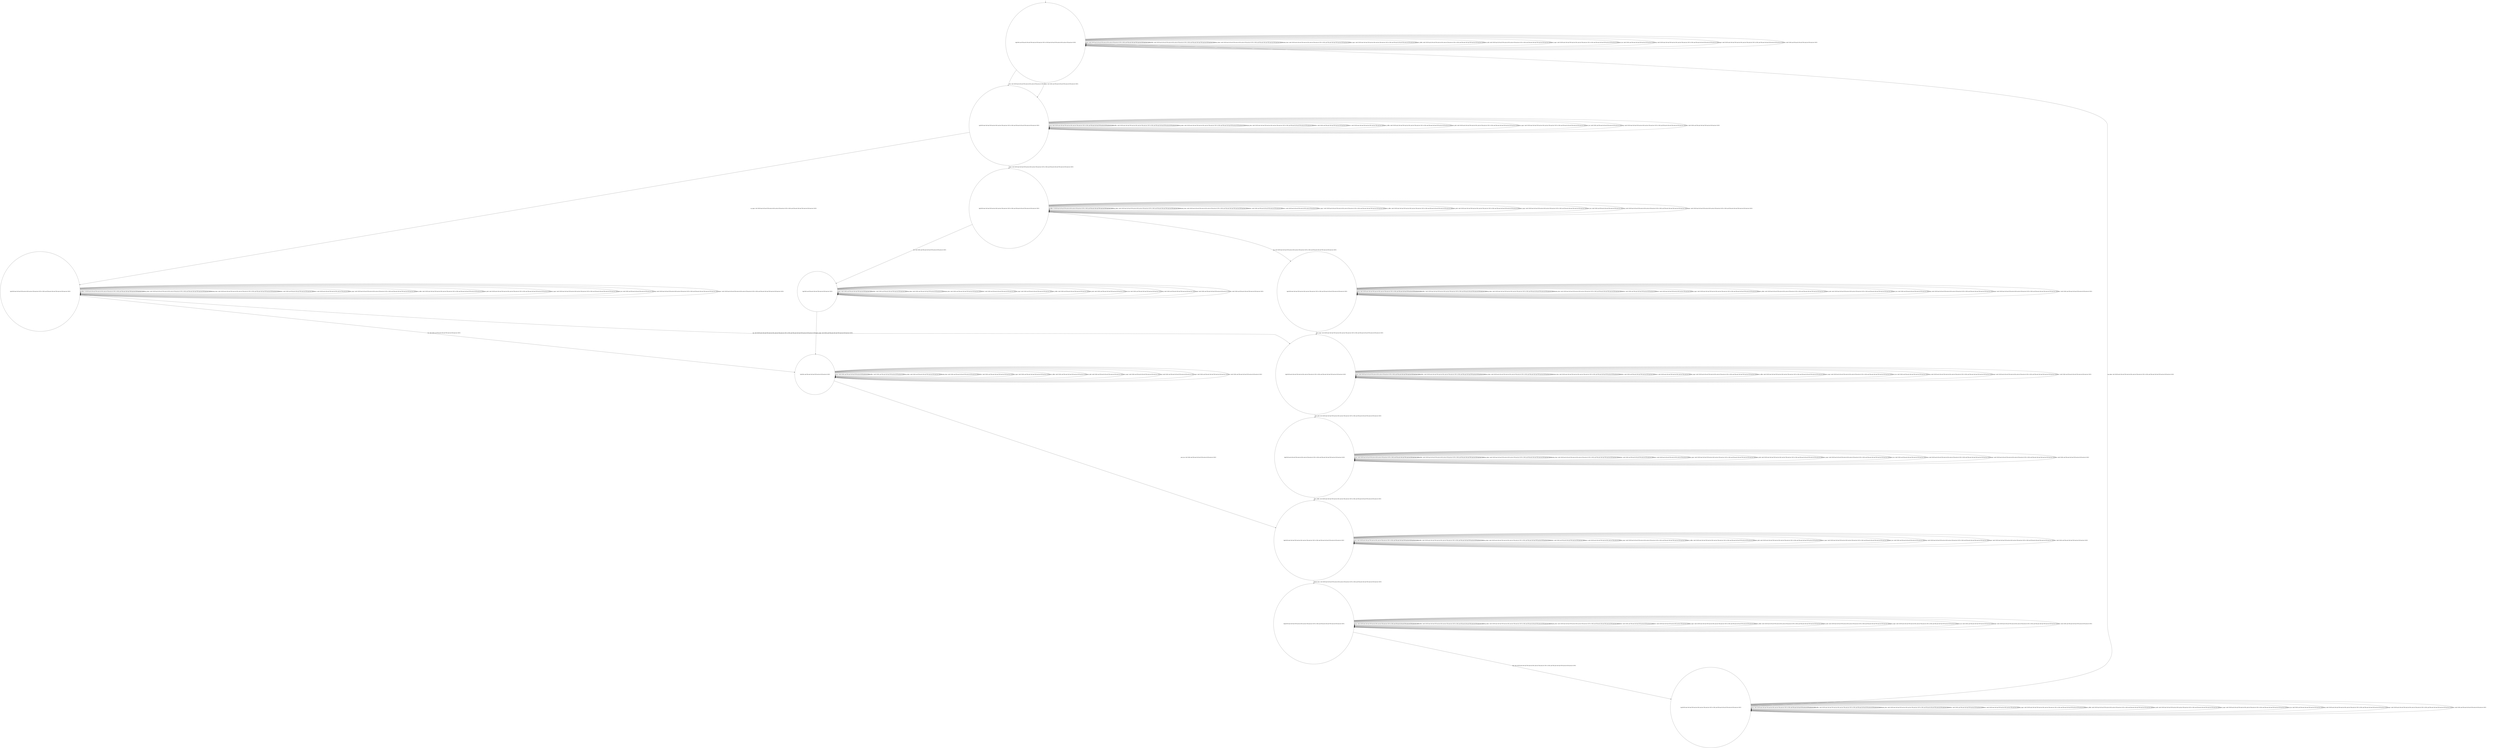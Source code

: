 digraph g {
	edge [lblstyle="above, sloped"];
	s0 [shape="circle" label="0@[((DOL and TEA and CAP and TON and not EUR and not COF) or (EUR and CAP and TON and not DOL and not TEA and not COF))]"];
	s1 [shape="circle" label="1@[((EUR and CAP and TON and not DOL and not TEA and not COF) or (DOL and TEA and CAP and TON and not EUR and not COF))]"];
	s2 [shape="circle" label="2@[((EUR and CAP and TON and not DOL and not TEA and not COF) or (DOL and TEA and CAP and TON and not EUR and not COF))]"];
	s3 [shape="circle" label="3@[((EUR and CAP and TON and not DOL and not TEA and not COF) or (DOL and TEA and CAP and TON and not EUR and not COF))]"];
	s4 [shape="circle" label="4@[((EUR and CAP and TON and not DOL and not TEA and not COF) or (DOL and TEA and CAP and TON and not EUR and not COF))]"];
	s5 [shape="circle" label="5@[((DOL and TEA and CAP and TON and not EUR and not COF))]"];
	s6 [shape="circle" label="6@[((EUR and CAP and TON and not DOL and not TEA and not COF) or (DOL and TEA and CAP and TON and not EUR and not COF))]"];
	s7 [shape="circle" label="7@[((DOL and TEA and CAP and TON and not EUR and not COF))]"];
	s8 [shape="circle" label="8@[((EUR and CAP and TON and not DOL and not TEA and not COF) or (DOL and TEA and CAP and TON and not EUR and not COF))]"];
	s9 [shape="circle" label="9@[((EUR and CAP and TON and not DOL and not TEA and not COF) or (DOL and TEA and CAP and TON and not EUR and not COF))]"];
	s10 [shape="circle" label="10@[((EUR and CAP and TON and not DOL and not TEA and not COF) or (DOL and TEA and CAP and TON and not EUR and not COF))]"];
	s11 [shape="circle" label="11@[((EUR and CAP and TON and not DOL and not TEA and not COF) or (DOL and TEA and CAP and TON and not EUR and not COF))]"];
	s0 -> s0 [label="cap / nok() [((EUR and CAP and TON and not DOL and not TEA and not COF) or (DOL and TEA and CAP and TON and not EUR and not COF))]"];
	s0 -> s0 [label="coffee / nok() [((EUR and CAP and TON and not DOL and not TEA and not COF) or (DOL and TEA and CAP and TON and not EUR and not COF))]"];
	s0 -> s0 [label="cup_taken / nok() [((EUR and CAP and TON and not DOL and not TEA and not COF) or (DOL and TEA and CAP and TON and not EUR and not COF))]"];
	s0 -> s0 [label="display_done / nok() [((EUR and CAP and TON and not DOL and not TEA and not COF) or (DOL and TEA and CAP and TON and not EUR and not COF))]"];
	s0 -> s1 [label="dollar / ok() [((DOL and TEA and CAP and TON and not EUR and not COF))]"];
	s0 -> s1 [label="euro / ok() [((EUR and CAP and TON and not DOL and not TEA and not COF))]"];
	s0 -> s0 [label="no_sugar / nok() [((EUR and CAP and TON and not DOL and not TEA and not COF) or (DOL and TEA and CAP and TON and not EUR and not COF))]"];
	s0 -> s0 [label="pour_coffee / nok() [((EUR and CAP and TON and not DOL and not TEA and not COF) or (DOL and TEA and CAP and TON and not EUR and not COF))]"];
	s0 -> s0 [label="pour_milk / nok() [((EUR and CAP and TON and not DOL and not TEA and not COF) or (DOL and TEA and CAP and TON and not EUR and not COF))]"];
	s0 -> s0 [label="pour_sugar / nok() [((EUR and CAP and TON and not DOL and not TEA and not COF) or (DOL and TEA and CAP and TON and not EUR and not COF))]"];
	s0 -> s0 [label="pour_tea / nok() [((DOL and TEA and CAP and TON and not EUR and not COF))]"];
	s0 -> s0 [label="ring / nok() [((EUR and CAP and TON and not DOL and not TEA and not COF) or (DOL and TEA and CAP and TON and not EUR and not COF))]"];
	s0 -> s0 [label="sugar / nok() [((EUR and CAP and TON and not DOL and not TEA and not COF) or (DOL and TEA and CAP and TON and not EUR and not COF))]"];
	s0 -> s0 [label="tea / nok() [((DOL and TEA and CAP and TON and not EUR and not COF))]"];
	s1 -> s1 [label="cap / nok() [((EUR and CAP and TON and not DOL and not TEA and not COF) or (DOL and TEA and CAP and TON and not EUR and not COF))]"];
	s1 -> s1 [label="coffee / nok() [((EUR and CAP and TON and not DOL and not TEA and not COF) or (DOL and TEA and CAP and TON and not EUR and not COF))]"];
	s1 -> s1 [label="cup_taken / nok() [((EUR and CAP and TON and not DOL and not TEA and not COF) or (DOL and TEA and CAP and TON and not EUR and not COF))]"];
	s1 -> s1 [label="display_done / nok() [((EUR and CAP and TON and not DOL and not TEA and not COF) or (DOL and TEA and CAP and TON and not EUR and not COF))]"];
	s1 -> s1 [label="dollar / nok() [((DOL and TEA and CAP and TON and not EUR and not COF))]"];
	s1 -> s1 [label="euro / nok() [((EUR and CAP and TON and not DOL and not TEA and not COF))]"];
	s1 -> s2 [label="no_sugar / ok() [((EUR and CAP and TON and not DOL and not TEA and not COF) or (DOL and TEA and CAP and TON and not EUR and not COF))]"];
	s1 -> s1 [label="pour_coffee / nok() [((EUR and CAP and TON and not DOL and not TEA and not COF) or (DOL and TEA and CAP and TON and not EUR and not COF))]"];
	s1 -> s1 [label="pour_milk / nok() [((EUR and CAP and TON and not DOL and not TEA and not COF) or (DOL and TEA and CAP and TON and not EUR and not COF))]"];
	s1 -> s1 [label="pour_sugar / nok() [((EUR and CAP and TON and not DOL and not TEA and not COF) or (DOL and TEA and CAP and TON and not EUR and not COF))]"];
	s1 -> s1 [label="pour_tea / nok() [((DOL and TEA and CAP and TON and not EUR and not COF))]"];
	s1 -> s1 [label="ring / nok() [((EUR and CAP and TON and not DOL and not TEA and not COF) or (DOL and TEA and CAP and TON and not EUR and not COF))]"];
	s1 -> s3 [label="sugar / ok() [((EUR and CAP and TON and not DOL and not TEA and not COF) or (DOL and TEA and CAP and TON and not EUR and not COF))]"];
	s1 -> s1 [label="tea / nok() [((DOL and TEA and CAP and TON and not EUR and not COF))]"];
	s2 -> s6 [label="cap / ok() [((EUR and CAP and TON and not DOL and not TEA and not COF) or (DOL and TEA and CAP and TON and not EUR and not COF))]"];
	s2 -> s2 [label="coffee / Ω [((EUR and CAP and TON and not DOL and not TEA and not COF) or (DOL and TEA and CAP and TON and not EUR and not COF))]"];
	s2 -> s2 [label="cup_taken / nok() [((EUR and CAP and TON and not DOL and not TEA and not COF) or (DOL and TEA and CAP and TON and not EUR and not COF))]"];
	s2 -> s2 [label="display_done / nok() [((EUR and CAP and TON and not DOL and not TEA and not COF) or (DOL and TEA and CAP and TON and not EUR and not COF))]"];
	s2 -> s2 [label="dollar / nok() [((DOL and TEA and CAP and TON and not EUR and not COF))]"];
	s2 -> s2 [label="euro / nok() [((EUR and CAP and TON and not DOL and not TEA and not COF))]"];
	s2 -> s2 [label="no_sugar / nok() [((EUR and CAP and TON and not DOL and not TEA and not COF) or (DOL and TEA and CAP and TON and not EUR and not COF))]"];
	s2 -> s2 [label="pour_coffee / nok() [((EUR and CAP and TON and not DOL and not TEA and not COF) or (DOL and TEA and CAP and TON and not EUR and not COF))]"];
	s2 -> s2 [label="pour_milk / nok() [((EUR and CAP and TON and not DOL and not TEA and not COF) or (DOL and TEA and CAP and TON and not EUR and not COF))]"];
	s2 -> s2 [label="pour_sugar / nok() [((EUR and CAP and TON and not DOL and not TEA and not COF) or (DOL and TEA and CAP and TON and not EUR and not COF))]"];
	s2 -> s2 [label="pour_tea / nok() [((DOL and TEA and CAP and TON and not EUR and not COF))]"];
	s2 -> s2 [label="ring / nok() [((EUR and CAP and TON and not DOL and not TEA and not COF) or (DOL and TEA and CAP and TON and not EUR and not COF))]"];
	s2 -> s2 [label="sugar / void() [((EUR and CAP and TON and not DOL and not TEA and not COF) or (DOL and TEA and CAP and TON and not EUR and not COF))]"];
	s2 -> s7 [label="tea / ok() [((DOL and TEA and CAP and TON and not EUR and not COF))]"];
	s3 -> s4 [label="cap / ok() [((EUR and CAP and TON and not DOL and not TEA and not COF) or (DOL and TEA and CAP and TON and not EUR and not COF))]"];
	s3 -> s3 [label="coffee / Ω [((EUR and CAP and TON and not DOL and not TEA and not COF) or (DOL and TEA and CAP and TON and not EUR and not COF))]"];
	s3 -> s3 [label="cup_taken / nok() [((EUR and CAP and TON and not DOL and not TEA and not COF) or (DOL and TEA and CAP and TON and not EUR and not COF))]"];
	s3 -> s3 [label="display_done / nok() [((EUR and CAP and TON and not DOL and not TEA and not COF) or (DOL and TEA and CAP and TON and not EUR and not COF))]"];
	s3 -> s3 [label="dollar / nok() [((DOL and TEA and CAP and TON and not EUR and not COF))]"];
	s3 -> s3 [label="euro / nok() [((EUR and CAP and TON and not DOL and not TEA and not COF))]"];
	s3 -> s3 [label="no_sugar / void() [((EUR and CAP and TON and not DOL and not TEA and not COF) or (DOL and TEA and CAP and TON and not EUR and not COF))]"];
	s3 -> s3 [label="pour_coffee / nok() [((EUR and CAP and TON and not DOL and not TEA and not COF) or (DOL and TEA and CAP and TON and not EUR and not COF))]"];
	s3 -> s3 [label="pour_milk / nok() [((EUR and CAP and TON and not DOL and not TEA and not COF) or (DOL and TEA and CAP and TON and not EUR and not COF))]"];
	s3 -> s3 [label="pour_sugar / nok() [((EUR and CAP and TON and not DOL and not TEA and not COF) or (DOL and TEA and CAP and TON and not EUR and not COF))]"];
	s3 -> s3 [label="pour_tea / nok() [((DOL and TEA and CAP and TON and not EUR and not COF))]"];
	s3 -> s3 [label="ring / nok() [((EUR and CAP and TON and not DOL and not TEA and not COF) or (DOL and TEA and CAP and TON and not EUR and not COF))]"];
	s3 -> s3 [label="sugar / nok() [((EUR and CAP and TON and not DOL and not TEA and not COF) or (DOL and TEA and CAP and TON and not EUR and not COF))]"];
	s3 -> s5 [label="tea / ok() [((DOL and TEA and CAP and TON and not EUR and not COF))]"];
	s4 -> s4 [label="cap / nok() [((EUR and CAP and TON and not DOL and not TEA and not COF) or (DOL and TEA and CAP and TON and not EUR and not COF))]"];
	s4 -> s4 [label="coffee / void() [((EUR and CAP and TON and not DOL and not TEA and not COF) or (DOL and TEA and CAP and TON and not EUR and not COF))]"];
	s4 -> s4 [label="cup_taken / nok() [((EUR and CAP and TON and not DOL and not TEA and not COF) or (DOL and TEA and CAP and TON and not EUR and not COF))]"];
	s4 -> s4 [label="display_done / nok() [((EUR and CAP and TON and not DOL and not TEA and not COF) or (DOL and TEA and CAP and TON and not EUR and not COF))]"];
	s4 -> s4 [label="dollar / nok() [((DOL and TEA and CAP and TON and not EUR and not COF))]"];
	s4 -> s4 [label="euro / nok() [((EUR and CAP and TON and not DOL and not TEA and not COF))]"];
	s4 -> s4 [label="no_sugar / nok() [((EUR and CAP and TON and not DOL and not TEA and not COF) or (DOL and TEA and CAP and TON and not EUR and not COF))]"];
	s4 -> s4 [label="pour_coffee / nok() [((EUR and CAP and TON and not DOL and not TEA and not COF) or (DOL and TEA and CAP and TON and not EUR and not COF))]"];
	s4 -> s4 [label="pour_milk / nok() [((EUR and CAP and TON and not DOL and not TEA and not COF) or (DOL and TEA and CAP and TON and not EUR and not COF))]"];
	s4 -> s6 [label="pour_sugar / ok() [((EUR and CAP and TON and not DOL and not TEA and not COF) or (DOL and TEA and CAP and TON and not EUR and not COF))]"];
	s4 -> s4 [label="pour_tea / nok() [((DOL and TEA and CAP and TON and not EUR and not COF))]"];
	s4 -> s4 [label="ring / nok() [((EUR and CAP and TON and not DOL and not TEA and not COF) or (DOL and TEA and CAP and TON and not EUR and not COF))]"];
	s4 -> s4 [label="sugar / nok() [((EUR and CAP and TON and not DOL and not TEA and not COF) or (DOL and TEA and CAP and TON and not EUR and not COF))]"];
	s4 -> s4 [label="tea / void() [((DOL and TEA and CAP and TON and not EUR and not COF))]"];
	s5 -> s5 [label="cap / void() [((DOL and TEA and CAP and TON and not EUR and not COF))]"];
	s5 -> s5 [label="coffee / void() [((DOL and TEA and CAP and TON and not EUR and not COF))]"];
	s5 -> s5 [label="cup_taken / nok() [((DOL and TEA and CAP and TON and not EUR and not COF))]"];
	s5 -> s5 [label="display_done / nok() [((DOL and TEA and CAP and TON and not EUR and not COF))]"];
	s5 -> s5 [label="dollar / nok() [((DOL and TEA and CAP and TON and not EUR and not COF))]"];
	s5 -> s5 [label="no_sugar / nok() [((DOL and TEA and CAP and TON and not EUR and not COF))]"];
	s5 -> s5 [label="pour_coffee / nok() [((DOL and TEA and CAP and TON and not EUR and not COF))]"];
	s5 -> s5 [label="pour_milk / nok() [((DOL and TEA and CAP and TON and not EUR and not COF))]"];
	s5 -> s7 [label="pour_sugar / ok() [((DOL and TEA and CAP and TON and not EUR and not COF))]"];
	s5 -> s5 [label="pour_tea / nok() [((DOL and TEA and CAP and TON and not EUR and not COF))]"];
	s5 -> s5 [label="ring / nok() [((DOL and TEA and CAP and TON and not EUR and not COF))]"];
	s5 -> s5 [label="sugar / nok() [((DOL and TEA and CAP and TON and not EUR and not COF))]"];
	s5 -> s5 [label="tea / nok() [((DOL and TEA and CAP and TON and not EUR and not COF))]"];
	s6 -> s6 [label="cap / nok() [((EUR and CAP and TON and not DOL and not TEA and not COF) or (DOL and TEA and CAP and TON and not EUR and not COF))]"];
	s6 -> s6 [label="coffee / void() [((EUR and CAP and TON and not DOL and not TEA and not COF) or (DOL and TEA and CAP and TON and not EUR and not COF))]"];
	s6 -> s6 [label="cup_taken / nok() [((EUR and CAP and TON and not DOL and not TEA and not COF) or (DOL and TEA and CAP and TON and not EUR and not COF))]"];
	s6 -> s6 [label="display_done / nok() [((EUR and CAP and TON and not DOL and not TEA and not COF) or (DOL and TEA and CAP and TON and not EUR and not COF))]"];
	s6 -> s6 [label="dollar / nok() [((DOL and TEA and CAP and TON and not EUR and not COF))]"];
	s6 -> s6 [label="euro / nok() [((EUR and CAP and TON and not DOL and not TEA and not COF))]"];
	s6 -> s6 [label="no_sugar / nok() [((EUR and CAP and TON and not DOL and not TEA and not COF) or (DOL and TEA and CAP and TON and not EUR and not COF))]"];
	s6 -> s6 [label="pour_coffee / nok() [((EUR and CAP and TON and not DOL and not TEA and not COF) or (DOL and TEA and CAP and TON and not EUR and not COF))]"];
	s6 -> s9 [label="pour_milk / ok() [((EUR and CAP and TON and not DOL and not TEA and not COF) or (DOL and TEA and CAP and TON and not EUR and not COF))]"];
	s6 -> s6 [label="pour_sugar / nok() [((EUR and CAP and TON and not DOL and not TEA and not COF) or (DOL and TEA and CAP and TON and not EUR and not COF))]"];
	s6 -> s6 [label="pour_tea / nok() [((DOL and TEA and CAP and TON and not EUR and not COF))]"];
	s6 -> s6 [label="ring / nok() [((EUR and CAP and TON and not DOL and not TEA and not COF) or (DOL and TEA and CAP and TON and not EUR and not COF))]"];
	s6 -> s6 [label="sugar / nok() [((EUR and CAP and TON and not DOL and not TEA and not COF) or (DOL and TEA and CAP and TON and not EUR and not COF))]"];
	s6 -> s6 [label="tea / void() [((DOL and TEA and CAP and TON and not EUR and not COF))]"];
	s7 -> s7 [label="cap / void() [((DOL and TEA and CAP and TON and not EUR and not COF))]"];
	s7 -> s7 [label="coffee / void() [((DOL and TEA and CAP and TON and not EUR and not COF))]"];
	s7 -> s7 [label="cup_taken / nok() [((DOL and TEA and CAP and TON and not EUR and not COF))]"];
	s7 -> s7 [label="display_done / nok() [((DOL and TEA and CAP and TON and not EUR and not COF))]"];
	s7 -> s7 [label="dollar / nok() [((DOL and TEA and CAP and TON and not EUR and not COF))]"];
	s7 -> s7 [label="no_sugar / nok() [((DOL and TEA and CAP and TON and not EUR and not COF))]"];
	s7 -> s7 [label="pour_coffee / nok() [((DOL and TEA and CAP and TON and not EUR and not COF))]"];
	s7 -> s7 [label="pour_milk / nok() [((DOL and TEA and CAP and TON and not EUR and not COF))]"];
	s7 -> s7 [label="pour_sugar / nok() [((DOL and TEA and CAP and TON and not EUR and not COF))]"];
	s7 -> s8 [label="pour_tea / ok() [((DOL and TEA and CAP and TON and not EUR and not COF))]"];
	s7 -> s7 [label="ring / nok() [((DOL and TEA and CAP and TON and not EUR and not COF))]"];
	s7 -> s7 [label="sugar / nok() [((DOL and TEA and CAP and TON and not EUR and not COF))]"];
	s7 -> s7 [label="tea / nok() [((DOL and TEA and CAP and TON and not EUR and not COF))]"];
	s8 -> s8 [label="cap / nok() [((EUR and CAP and TON and not DOL and not TEA and not COF) or (DOL and TEA and CAP and TON and not EUR and not COF))]"];
	s8 -> s8 [label="coffee / nok() [((EUR and CAP and TON and not DOL and not TEA and not COF) or (DOL and TEA and CAP and TON and not EUR and not COF))]"];
	s8 -> s8 [label="cup_taken / nok() [((EUR and CAP and TON and not DOL and not TEA and not COF) or (DOL and TEA and CAP and TON and not EUR and not COF))]"];
	s8 -> s10 [label="display_done / ok() [((EUR and CAP and TON and not DOL and not TEA and not COF) or (DOL and TEA and CAP and TON and not EUR and not COF))]"];
	s8 -> s8 [label="dollar / nok() [((DOL and TEA and CAP and TON and not EUR and not COF))]"];
	s8 -> s8 [label="euro / nok() [((EUR and CAP and TON and not DOL and not TEA and not COF))]"];
	s8 -> s8 [label="no_sugar / nok() [((EUR and CAP and TON and not DOL and not TEA and not COF) or (DOL and TEA and CAP and TON and not EUR and not COF))]"];
	s8 -> s8 [label="pour_coffee / nok() [((EUR and CAP and TON and not DOL and not TEA and not COF) or (DOL and TEA and CAP and TON and not EUR and not COF))]"];
	s8 -> s8 [label="pour_milk / nok() [((EUR and CAP and TON and not DOL and not TEA and not COF) or (DOL and TEA and CAP and TON and not EUR and not COF))]"];
	s8 -> s8 [label="pour_sugar / nok() [((EUR and CAP and TON and not DOL and not TEA and not COF) or (DOL and TEA and CAP and TON and not EUR and not COF))]"];
	s8 -> s8 [label="pour_tea / nok() [((DOL and TEA and CAP and TON and not EUR and not COF))]"];
	s8 -> s8 [label="ring / nok() [((EUR and CAP and TON and not DOL and not TEA and not COF) or (DOL and TEA and CAP and TON and not EUR and not COF))]"];
	s8 -> s8 [label="sugar / nok() [((EUR and CAP and TON and not DOL and not TEA and not COF) or (DOL and TEA and CAP and TON and not EUR and not COF))]"];
	s8 -> s8 [label="tea / nok() [((DOL and TEA and CAP and TON and not EUR and not COF))]"];
	s9 -> s9 [label="cap / nok() [((EUR and CAP and TON and not DOL and not TEA and not COF) or (DOL and TEA and CAP and TON and not EUR and not COF))]"];
	s9 -> s9 [label="coffee / nok() [((EUR and CAP and TON and not DOL and not TEA and not COF) or (DOL and TEA and CAP and TON and not EUR and not COF))]"];
	s9 -> s9 [label="cup_taken / nok() [((EUR and CAP and TON and not DOL and not TEA and not COF) or (DOL and TEA and CAP and TON and not EUR and not COF))]"];
	s9 -> s9 [label="display_done / nok() [((EUR and CAP and TON and not DOL and not TEA and not COF) or (DOL and TEA and CAP and TON and not EUR and not COF))]"];
	s9 -> s9 [label="dollar / nok() [((DOL and TEA and CAP and TON and not EUR and not COF))]"];
	s9 -> s9 [label="euro / nok() [((EUR and CAP and TON and not DOL and not TEA and not COF))]"];
	s9 -> s9 [label="no_sugar / nok() [((EUR and CAP and TON and not DOL and not TEA and not COF) or (DOL and TEA and CAP and TON and not EUR and not COF))]"];
	s9 -> s8 [label="pour_coffee / ok() [((EUR and CAP and TON and not DOL and not TEA and not COF) or (DOL and TEA and CAP and TON and not EUR and not COF))]"];
	s9 -> s9 [label="pour_milk / nok() [((EUR and CAP and TON and not DOL and not TEA and not COF) or (DOL and TEA and CAP and TON and not EUR and not COF))]"];
	s9 -> s9 [label="pour_sugar / nok() [((EUR and CAP and TON and not DOL and not TEA and not COF) or (DOL and TEA and CAP and TON and not EUR and not COF))]"];
	s9 -> s9 [label="pour_tea / nok() [((DOL and TEA and CAP and TON and not EUR and not COF))]"];
	s9 -> s9 [label="ring / nok() [((EUR and CAP and TON and not DOL and not TEA and not COF) or (DOL and TEA and CAP and TON and not EUR and not COF))]"];
	s9 -> s9 [label="sugar / nok() [((EUR and CAP and TON and not DOL and not TEA and not COF) or (DOL and TEA and CAP and TON and not EUR and not COF))]"];
	s9 -> s9 [label="tea / nok() [((DOL and TEA and CAP and TON and not EUR and not COF))]"];
	s10 -> s10 [label="cap / nok() [((EUR and CAP and TON and not DOL and not TEA and not COF) or (DOL and TEA and CAP and TON and not EUR and not COF))]"];
	s10 -> s10 [label="coffee / nok() [((EUR and CAP and TON and not DOL and not TEA and not COF) or (DOL and TEA and CAP and TON and not EUR and not COF))]"];
	s10 -> s10 [label="cup_taken / nok() [((EUR and CAP and TON and not DOL and not TEA and not COF) or (DOL and TEA and CAP and TON and not EUR and not COF))]"];
	s10 -> s10 [label="display_done / nok() [((EUR and CAP and TON and not DOL and not TEA and not COF) or (DOL and TEA and CAP and TON and not EUR and not COF))]"];
	s10 -> s10 [label="dollar / nok() [((DOL and TEA and CAP and TON and not EUR and not COF))]"];
	s10 -> s10 [label="euro / nok() [((EUR and CAP and TON and not DOL and not TEA and not COF))]"];
	s10 -> s10 [label="no_sugar / nok() [((EUR and CAP and TON and not DOL and not TEA and not COF) or (DOL and TEA and CAP and TON and not EUR and not COF))]"];
	s10 -> s10 [label="pour_coffee / nok() [((EUR and CAP and TON and not DOL and not TEA and not COF) or (DOL and TEA and CAP and TON and not EUR and not COF))]"];
	s10 -> s10 [label="pour_milk / nok() [((EUR and CAP and TON and not DOL and not TEA and not COF) or (DOL and TEA and CAP and TON and not EUR and not COF))]"];
	s10 -> s10 [label="pour_sugar / nok() [((EUR and CAP and TON and not DOL and not TEA and not COF) or (DOL and TEA and CAP and TON and not EUR and not COF))]"];
	s10 -> s10 [label="pour_tea / nok() [((DOL and TEA and CAP and TON and not EUR and not COF))]"];
	s10 -> s11 [label="ring / ok() [((EUR and CAP and TON and not DOL and not TEA and not COF) or (DOL and TEA and CAP and TON and not EUR and not COF))]"];
	s10 -> s10 [label="sugar / nok() [((EUR and CAP and TON and not DOL and not TEA and not COF) or (DOL and TEA and CAP and TON and not EUR and not COF))]"];
	s10 -> s10 [label="tea / nok() [((DOL and TEA and CAP and TON and not EUR and not COF))]"];
	s11 -> s11 [label="cap / nok() [((EUR and CAP and TON and not DOL and not TEA and not COF) or (DOL and TEA and CAP and TON and not EUR and not COF))]"];
	s11 -> s11 [label="coffee / nok() [((EUR and CAP and TON and not DOL and not TEA and not COF) or (DOL and TEA and CAP and TON and not EUR and not COF))]"];
	s11 -> s0 [label="cup_taken / ok() [((EUR and CAP and TON and not DOL and not TEA and not COF) or (DOL and TEA and CAP and TON and not EUR and not COF))]"];
	s11 -> s11 [label="display_done / nok() [((EUR and CAP and TON and not DOL and not TEA and not COF) or (DOL and TEA and CAP and TON and not EUR and not COF))]"];
	s11 -> s11 [label="dollar / nok() [((DOL and TEA and CAP and TON and not EUR and not COF))]"];
	s11 -> s11 [label="euro / nok() [((EUR and CAP and TON and not DOL and not TEA and not COF))]"];
	s11 -> s11 [label="no_sugar / nok() [((EUR and CAP and TON and not DOL and not TEA and not COF) or (DOL and TEA and CAP and TON and not EUR and not COF))]"];
	s11 -> s11 [label="pour_coffee / nok() [((EUR and CAP and TON and not DOL and not TEA and not COF) or (DOL and TEA and CAP and TON and not EUR and not COF))]"];
	s11 -> s11 [label="pour_milk / nok() [((EUR and CAP and TON and not DOL and not TEA and not COF) or (DOL and TEA and CAP and TON and not EUR and not COF))]"];
	s11 -> s11 [label="pour_sugar / nok() [((EUR and CAP and TON and not DOL and not TEA and not COF) or (DOL and TEA and CAP and TON and not EUR and not COF))]"];
	s11 -> s11 [label="pour_tea / nok() [((DOL and TEA and CAP and TON and not EUR and not COF))]"];
	s11 -> s11 [label="ring / nok() [((EUR and CAP and TON and not DOL and not TEA and not COF) or (DOL and TEA and CAP and TON and not EUR and not COF))]"];
	s11 -> s11 [label="sugar / nok() [((EUR and CAP and TON and not DOL and not TEA and not COF) or (DOL and TEA and CAP and TON and not EUR and not COF))]"];
	s11 -> s11 [label="tea / nok() [((DOL and TEA and CAP and TON and not EUR and not COF))]"];
	__start0 [label="" shape="none" width="0" height="0"];
	__start0 -> s0;
}